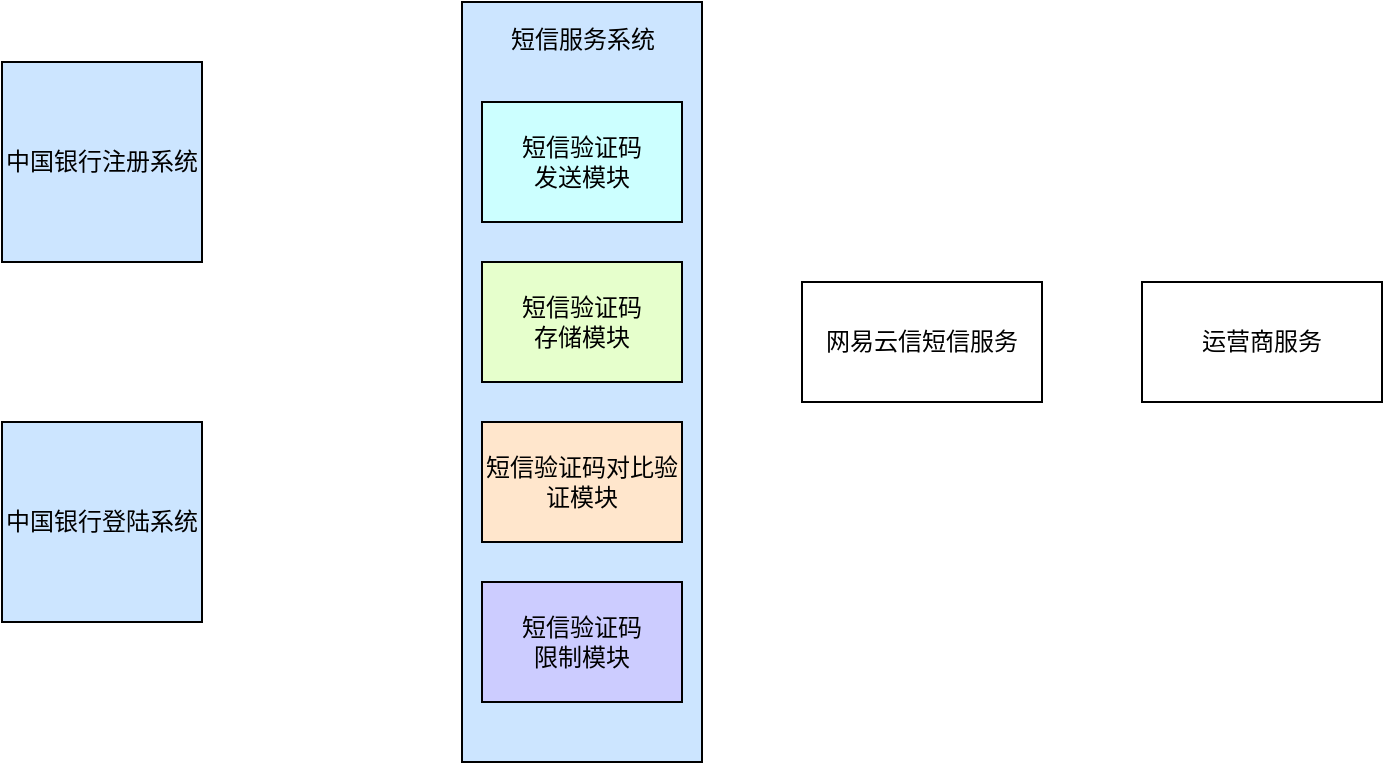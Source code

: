 <mxfile version="20.1.1" type="github">
  <diagram id="3DF-HMF9YldkH5yhk9YW" name="第 1 页">
    <mxGraphModel dx="1108" dy="675" grid="1" gridSize="10" guides="1" tooltips="1" connect="1" arrows="1" fold="1" page="1" pageScale="1" pageWidth="827" pageHeight="1169" math="0" shadow="0">
      <root>
        <mxCell id="0" />
        <mxCell id="1" parent="0" />
        <mxCell id="la58n8PUMo0xB4A3V1Z5-2" value="中国银行注册系统" style="rounded=0;whiteSpace=wrap;html=1;fillColor=#CCE5FF;" vertex="1" parent="1">
          <mxGeometry x="60" y="140" width="100" height="100" as="geometry" />
        </mxCell>
        <mxCell id="la58n8PUMo0xB4A3V1Z5-3" value="中国银行登陆系统" style="rounded=0;whiteSpace=wrap;html=1;fillColor=#CCE5FF;" vertex="1" parent="1">
          <mxGeometry x="60" y="320" width="100" height="100" as="geometry" />
        </mxCell>
        <mxCell id="la58n8PUMo0xB4A3V1Z5-4" value="" style="rounded=0;whiteSpace=wrap;html=1;fillColor=#CCE5FF;" vertex="1" parent="1">
          <mxGeometry x="290" y="110" width="120" height="380" as="geometry" />
        </mxCell>
        <mxCell id="la58n8PUMo0xB4A3V1Z5-5" value="短信服务系统" style="text;html=1;resizable=0;autosize=1;align=center;verticalAlign=middle;points=[];fillColor=none;strokeColor=none;rounded=0;" vertex="1" parent="1">
          <mxGeometry x="300" y="114" width="100" height="30" as="geometry" />
        </mxCell>
        <mxCell id="la58n8PUMo0xB4A3V1Z5-6" value="短信验证码&lt;br&gt;发送模块" style="rounded=0;whiteSpace=wrap;html=1;fillColor=#CCFFFF;" vertex="1" parent="1">
          <mxGeometry x="300" y="160" width="100" height="60" as="geometry" />
        </mxCell>
        <mxCell id="la58n8PUMo0xB4A3V1Z5-7" value="短信验证码&lt;br&gt;存储模块" style="rounded=0;whiteSpace=wrap;html=1;fillColor=#E6FFCC;" vertex="1" parent="1">
          <mxGeometry x="300" y="240" width="100" height="60" as="geometry" />
        </mxCell>
        <mxCell id="la58n8PUMo0xB4A3V1Z5-8" value="短信验证码对比验证模块" style="rounded=0;whiteSpace=wrap;html=1;fillColor=#FFE6CC;" vertex="1" parent="1">
          <mxGeometry x="300" y="320" width="100" height="60" as="geometry" />
        </mxCell>
        <mxCell id="la58n8PUMo0xB4A3V1Z5-9" value="短信验证码&lt;br&gt;限制模块" style="rounded=0;whiteSpace=wrap;html=1;fillColor=#CCCCFF;" vertex="1" parent="1">
          <mxGeometry x="300" y="400" width="100" height="60" as="geometry" />
        </mxCell>
        <mxCell id="la58n8PUMo0xB4A3V1Z5-10" value="网易云信短信服务" style="rounded=0;whiteSpace=wrap;html=1;fillColor=#FFFFFF;" vertex="1" parent="1">
          <mxGeometry x="460" y="250" width="120" height="60" as="geometry" />
        </mxCell>
        <mxCell id="la58n8PUMo0xB4A3V1Z5-11" value="运营商服务" style="rounded=0;whiteSpace=wrap;html=1;fillColor=#FFFFFF;" vertex="1" parent="1">
          <mxGeometry x="630" y="250" width="120" height="60" as="geometry" />
        </mxCell>
      </root>
    </mxGraphModel>
  </diagram>
</mxfile>
